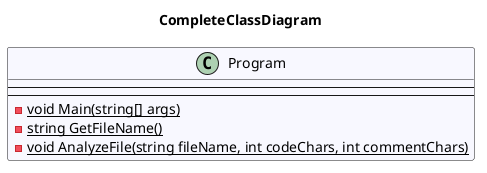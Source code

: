 @startuml CompleteClassDiagram
title CompleteClassDiagram
 class Program #GhostWhite {
---
---
- {static} void Main(string[] args)
- {static} string GetFileName()
- {static} void AnalyzeFile(string fileName, int codeChars, int commentChars)
}
@enduml
